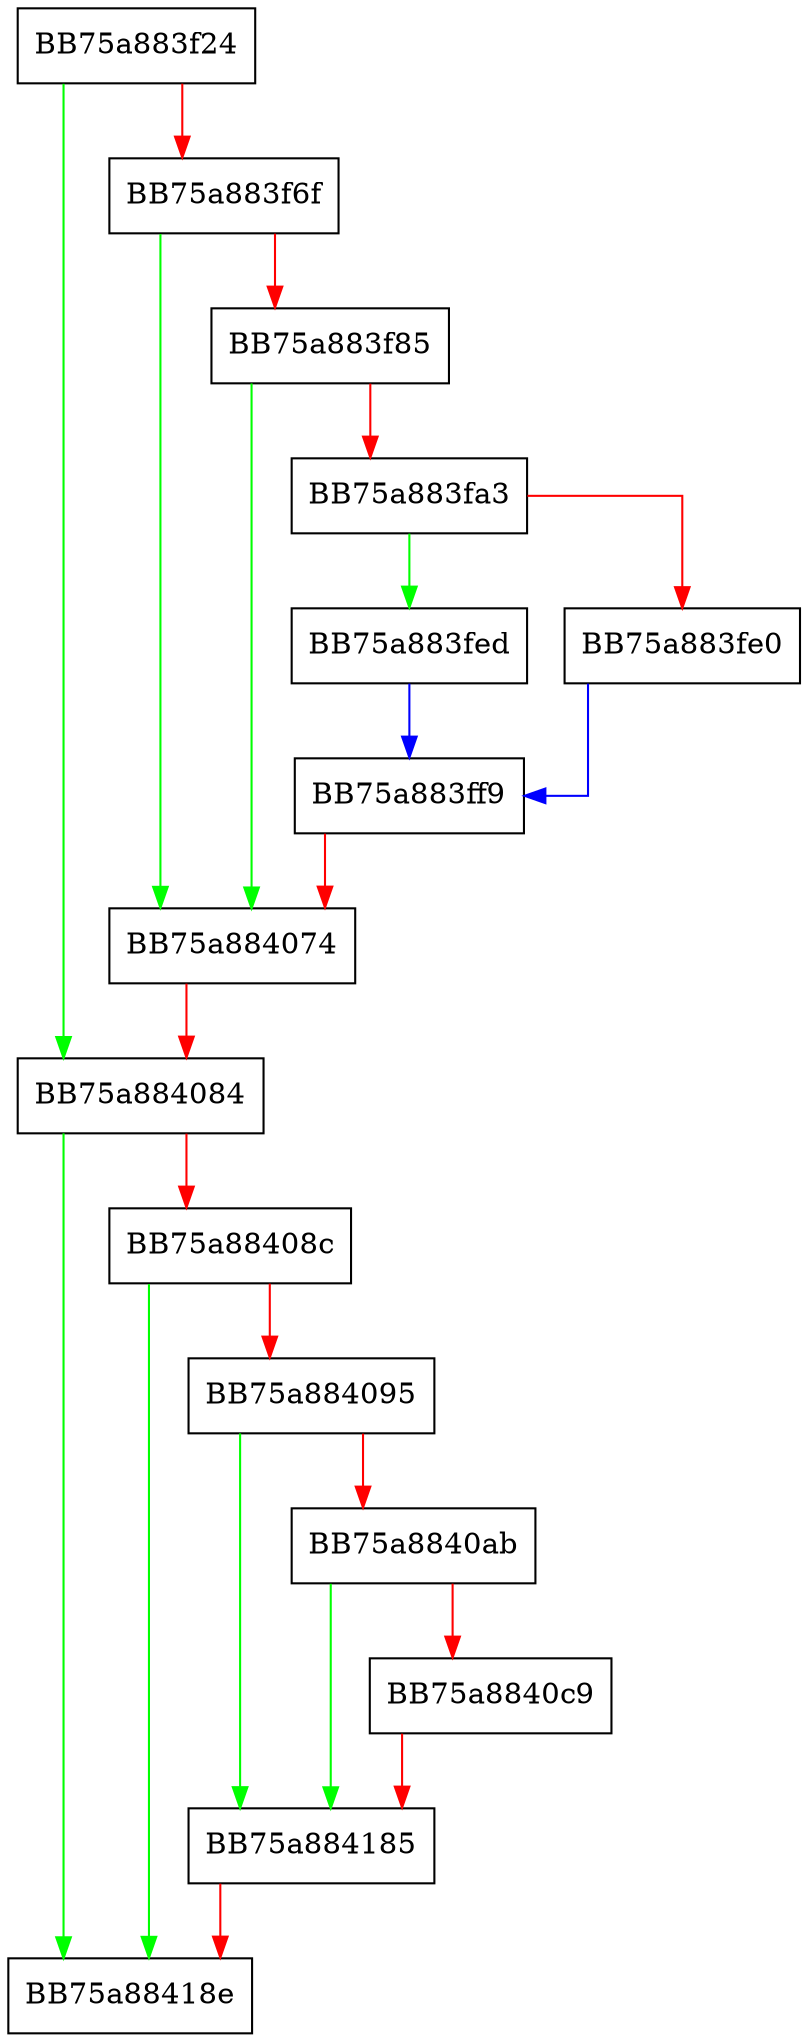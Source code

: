 digraph LogEngineInitEvent {
  node [shape="box"];
  graph [splines=ortho];
  BB75a883f24 -> BB75a884084 [color="green"];
  BB75a883f24 -> BB75a883f6f [color="red"];
  BB75a883f6f -> BB75a884074 [color="green"];
  BB75a883f6f -> BB75a883f85 [color="red"];
  BB75a883f85 -> BB75a884074 [color="green"];
  BB75a883f85 -> BB75a883fa3 [color="red"];
  BB75a883fa3 -> BB75a883fed [color="green"];
  BB75a883fa3 -> BB75a883fe0 [color="red"];
  BB75a883fe0 -> BB75a883ff9 [color="blue"];
  BB75a883fed -> BB75a883ff9 [color="blue"];
  BB75a883ff9 -> BB75a884074 [color="red"];
  BB75a884074 -> BB75a884084 [color="red"];
  BB75a884084 -> BB75a88418e [color="green"];
  BB75a884084 -> BB75a88408c [color="red"];
  BB75a88408c -> BB75a88418e [color="green"];
  BB75a88408c -> BB75a884095 [color="red"];
  BB75a884095 -> BB75a884185 [color="green"];
  BB75a884095 -> BB75a8840ab [color="red"];
  BB75a8840ab -> BB75a884185 [color="green"];
  BB75a8840ab -> BB75a8840c9 [color="red"];
  BB75a8840c9 -> BB75a884185 [color="red"];
  BB75a884185 -> BB75a88418e [color="red"];
}
